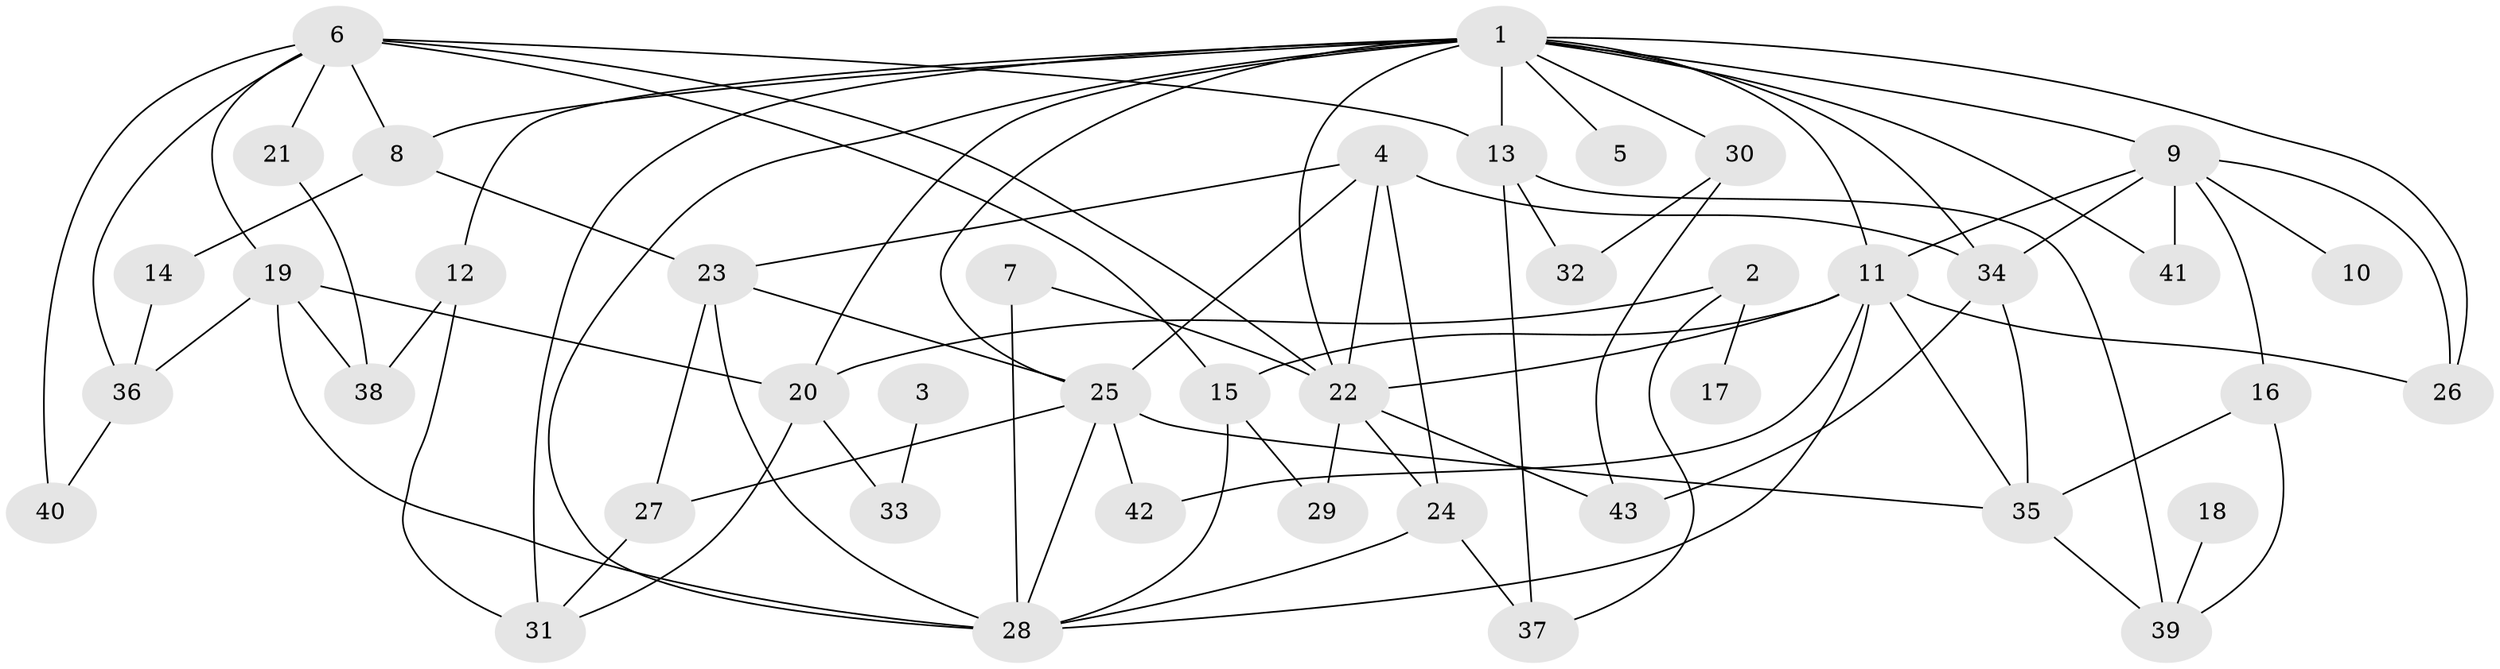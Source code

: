 // original degree distribution, {5: 0.02857142857142857, 3: 0.2357142857142857, 8: 0.02857142857142857, 7: 0.02857142857142857, 4: 0.11428571428571428, 6: 0.007142857142857143, 2: 0.39285714285714285, 1: 0.16428571428571428}
// Generated by graph-tools (version 1.1) at 2025/36/03/04/25 23:36:07]
// undirected, 43 vertices, 85 edges
graph export_dot {
  node [color=gray90,style=filled];
  1;
  2;
  3;
  4;
  5;
  6;
  7;
  8;
  9;
  10;
  11;
  12;
  13;
  14;
  15;
  16;
  17;
  18;
  19;
  20;
  21;
  22;
  23;
  24;
  25;
  26;
  27;
  28;
  29;
  30;
  31;
  32;
  33;
  34;
  35;
  36;
  37;
  38;
  39;
  40;
  41;
  42;
  43;
  1 -- 5 [weight=1.0];
  1 -- 8 [weight=1.0];
  1 -- 9 [weight=1.0];
  1 -- 11 [weight=1.0];
  1 -- 12 [weight=1.0];
  1 -- 13 [weight=2.0];
  1 -- 20 [weight=1.0];
  1 -- 22 [weight=1.0];
  1 -- 25 [weight=1.0];
  1 -- 26 [weight=1.0];
  1 -- 28 [weight=1.0];
  1 -- 30 [weight=1.0];
  1 -- 31 [weight=1.0];
  1 -- 34 [weight=1.0];
  1 -- 41 [weight=1.0];
  2 -- 17 [weight=1.0];
  2 -- 20 [weight=1.0];
  2 -- 37 [weight=1.0];
  3 -- 33 [weight=1.0];
  4 -- 22 [weight=1.0];
  4 -- 23 [weight=1.0];
  4 -- 24 [weight=1.0];
  4 -- 25 [weight=1.0];
  4 -- 34 [weight=1.0];
  6 -- 8 [weight=1.0];
  6 -- 13 [weight=1.0];
  6 -- 15 [weight=1.0];
  6 -- 19 [weight=1.0];
  6 -- 21 [weight=1.0];
  6 -- 22 [weight=1.0];
  6 -- 36 [weight=1.0];
  6 -- 40 [weight=1.0];
  7 -- 22 [weight=1.0];
  7 -- 28 [weight=1.0];
  8 -- 14 [weight=1.0];
  8 -- 23 [weight=1.0];
  9 -- 10 [weight=1.0];
  9 -- 11 [weight=1.0];
  9 -- 16 [weight=1.0];
  9 -- 26 [weight=1.0];
  9 -- 34 [weight=1.0];
  9 -- 41 [weight=1.0];
  11 -- 15 [weight=1.0];
  11 -- 22 [weight=2.0];
  11 -- 26 [weight=1.0];
  11 -- 28 [weight=2.0];
  11 -- 35 [weight=2.0];
  11 -- 42 [weight=1.0];
  12 -- 31 [weight=1.0];
  12 -- 38 [weight=1.0];
  13 -- 32 [weight=1.0];
  13 -- 37 [weight=1.0];
  13 -- 39 [weight=1.0];
  14 -- 36 [weight=1.0];
  15 -- 28 [weight=1.0];
  15 -- 29 [weight=1.0];
  16 -- 35 [weight=1.0];
  16 -- 39 [weight=1.0];
  18 -- 39 [weight=1.0];
  19 -- 20 [weight=1.0];
  19 -- 28 [weight=1.0];
  19 -- 36 [weight=1.0];
  19 -- 38 [weight=1.0];
  20 -- 31 [weight=1.0];
  20 -- 33 [weight=1.0];
  21 -- 38 [weight=1.0];
  22 -- 24 [weight=2.0];
  22 -- 29 [weight=2.0];
  22 -- 43 [weight=2.0];
  23 -- 25 [weight=1.0];
  23 -- 27 [weight=1.0];
  23 -- 28 [weight=2.0];
  24 -- 28 [weight=1.0];
  24 -- 37 [weight=1.0];
  25 -- 27 [weight=1.0];
  25 -- 28 [weight=1.0];
  25 -- 35 [weight=1.0];
  25 -- 42 [weight=1.0];
  27 -- 31 [weight=1.0];
  30 -- 32 [weight=1.0];
  30 -- 43 [weight=1.0];
  34 -- 35 [weight=1.0];
  34 -- 43 [weight=1.0];
  35 -- 39 [weight=1.0];
  36 -- 40 [weight=1.0];
}
